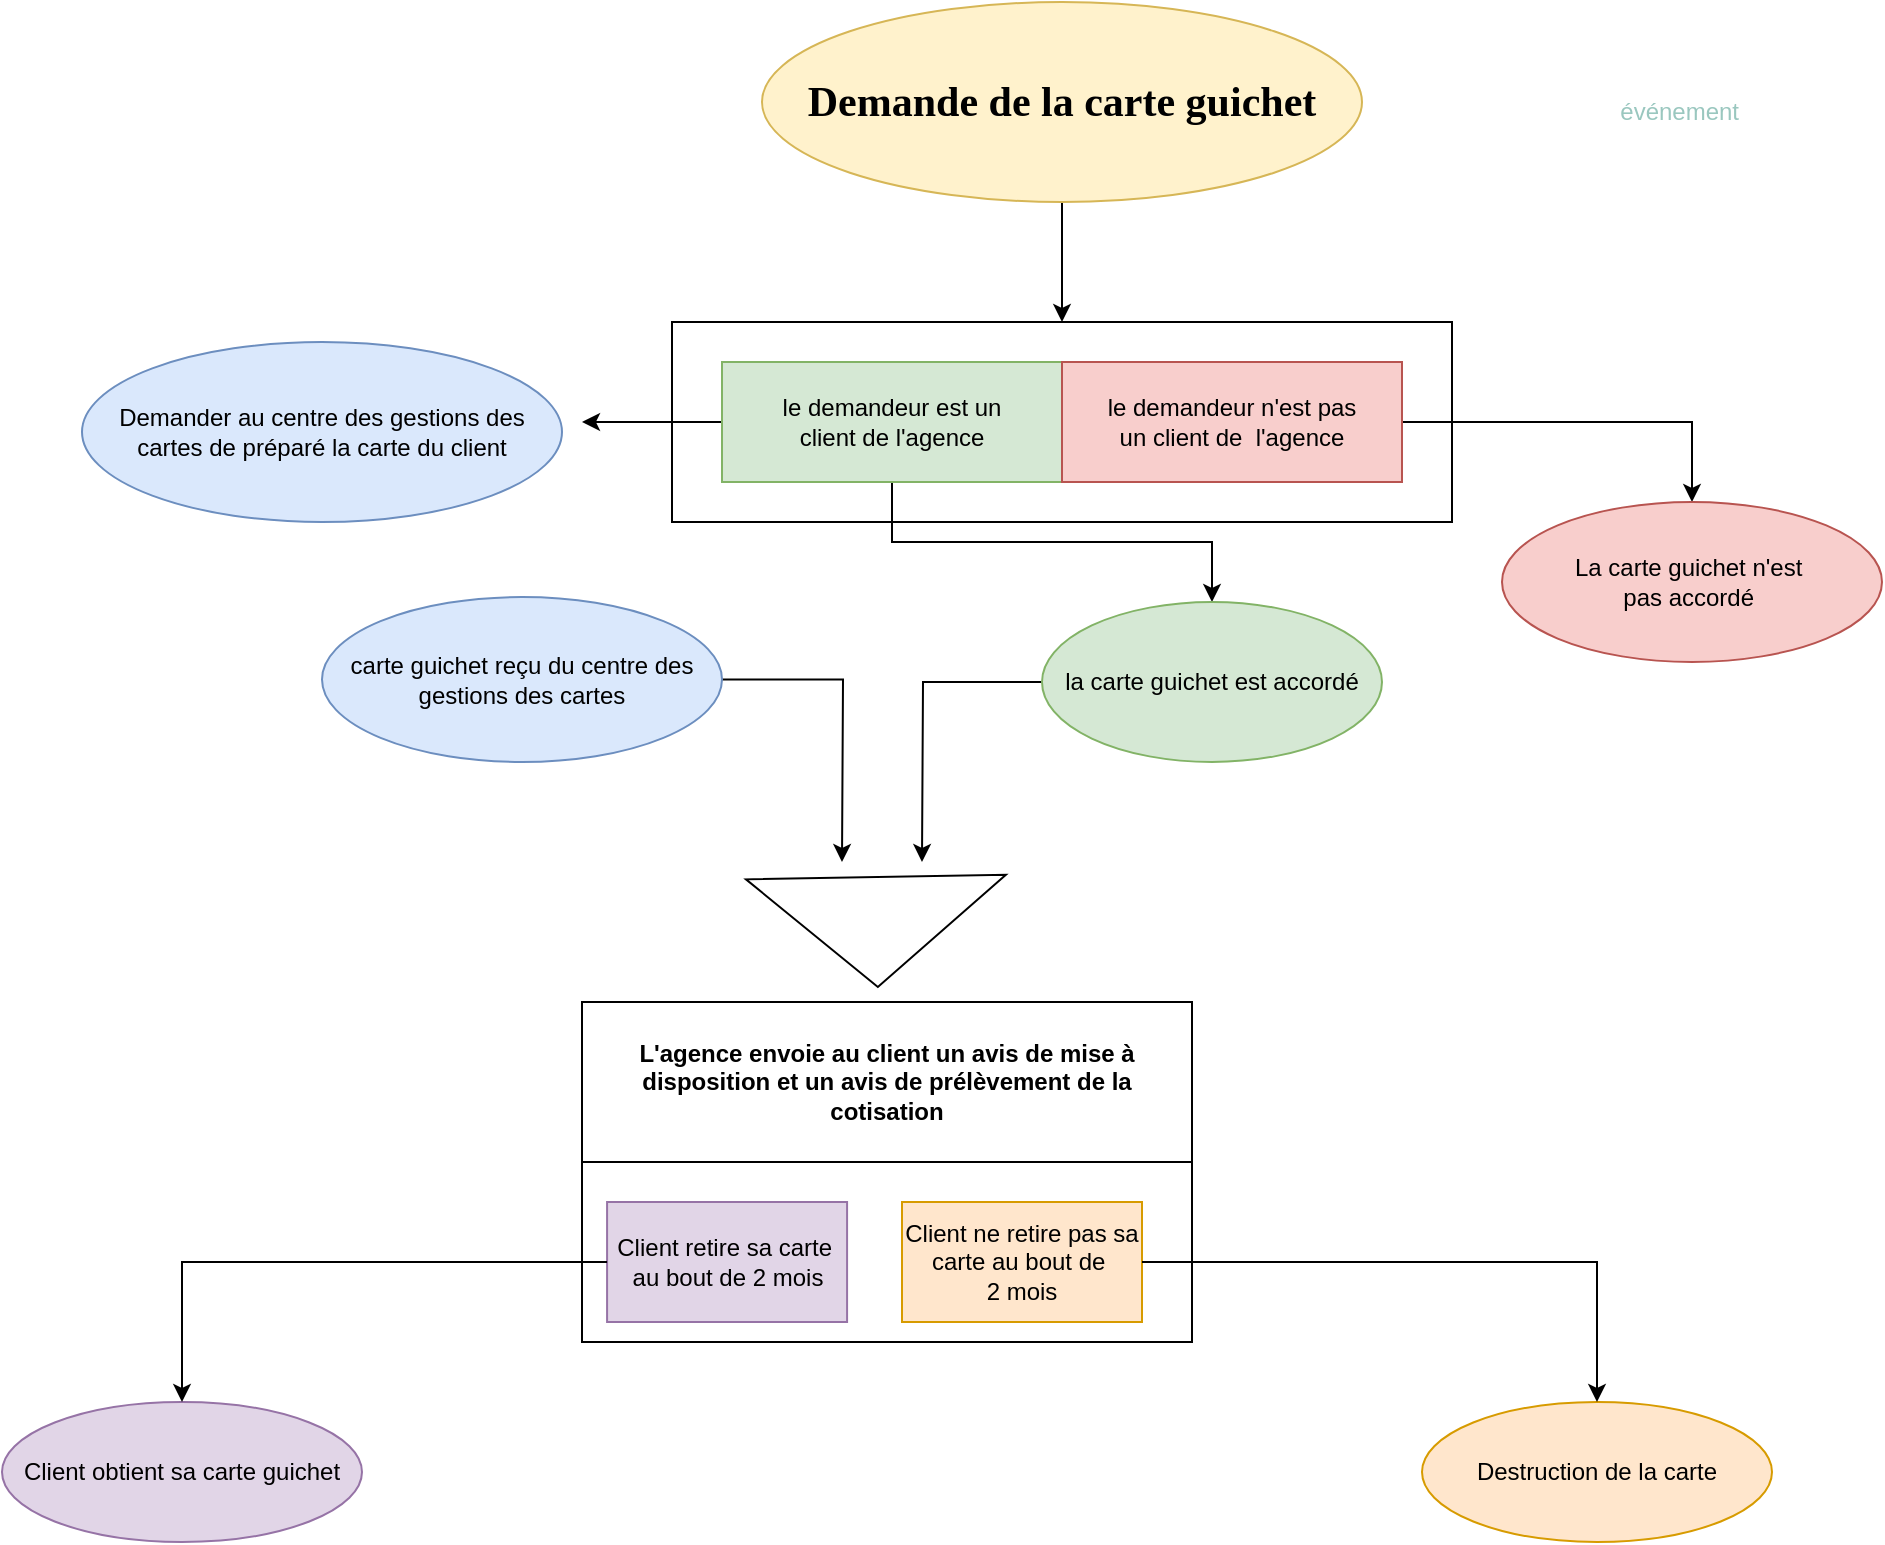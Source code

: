 <mxfile version="24.7.17">
  <diagram name="Page-1" id="dI9v0kb1tNZPXvuik4Yu">
    <mxGraphModel dx="1948" dy="626" grid="1" gridSize="10" guides="1" tooltips="1" connect="1" arrows="1" fold="1" page="1" pageScale="1" pageWidth="827" pageHeight="1169" math="0" shadow="0">
      <root>
        <mxCell id="0" />
        <mxCell id="1" parent="0" />
        <mxCell id="C8IUFo6uYzEw7o_-S4zf-7" style="edgeStyle=orthogonalEdgeStyle;rounded=0;orthogonalLoop=1;jettySize=auto;html=1;entryX=0.5;entryY=0;entryDx=0;entryDy=0;" edge="1" parent="1" source="C8IUFo6uYzEw7o_-S4zf-1" target="C8IUFo6uYzEw7o_-S4zf-3">
          <mxGeometry relative="1" as="geometry" />
        </mxCell>
        <mxCell id="C8IUFo6uYzEw7o_-S4zf-1" value="&lt;b&gt;&lt;font style=&quot;font-size: 21px;&quot; face=&quot;Times New Roman&quot;&gt;Demande de la carte guichet&lt;/font&gt;&lt;/b&gt;" style="ellipse;whiteSpace=wrap;html=1;fillColor=#fff2cc;strokeColor=#d6b656;" vertex="1" parent="1">
          <mxGeometry x="250" y="20" width="300" height="100" as="geometry" />
        </mxCell>
        <mxCell id="C8IUFo6uYzEw7o_-S4zf-2" value="&lt;font color=&quot;#9ac7bf&quot;&gt;événement&amp;nbsp;&lt;/font&gt;" style="text;html=1;align=center;verticalAlign=middle;resizable=0;points=[];autosize=1;strokeColor=none;fillColor=none;" vertex="1" parent="1">
          <mxGeometry x="665" y="60" width="90" height="30" as="geometry" />
        </mxCell>
        <mxCell id="C8IUFo6uYzEw7o_-S4zf-3" value="" style="rounded=0;whiteSpace=wrap;html=1;" vertex="1" parent="1">
          <mxGeometry x="205" y="180" width="390" height="100" as="geometry" />
        </mxCell>
        <mxCell id="C8IUFo6uYzEw7o_-S4zf-12" style="edgeStyle=orthogonalEdgeStyle;rounded=0;orthogonalLoop=1;jettySize=auto;html=1;entryX=0.5;entryY=0;entryDx=0;entryDy=0;" edge="1" parent="1" source="C8IUFo6uYzEw7o_-S4zf-5" target="C8IUFo6uYzEw7o_-S4zf-11">
          <mxGeometry relative="1" as="geometry">
            <mxPoint x="195" y="340" as="targetPoint" />
          </mxGeometry>
        </mxCell>
        <mxCell id="C8IUFo6uYzEw7o_-S4zf-16" style="edgeStyle=orthogonalEdgeStyle;rounded=0;orthogonalLoop=1;jettySize=auto;html=1;" edge="1" parent="1" source="C8IUFo6uYzEw7o_-S4zf-5">
          <mxGeometry relative="1" as="geometry">
            <mxPoint x="160" y="230" as="targetPoint" />
          </mxGeometry>
        </mxCell>
        <mxCell id="C8IUFo6uYzEw7o_-S4zf-5" value="le demandeur est un&lt;div&gt;client de l&#39;agence&lt;/div&gt;" style="rounded=0;whiteSpace=wrap;html=1;fillColor=#d5e8d4;strokeColor=#82b366;" vertex="1" parent="1">
          <mxGeometry x="230" y="200" width="170" height="60" as="geometry" />
        </mxCell>
        <mxCell id="C8IUFo6uYzEw7o_-S4zf-8" style="edgeStyle=orthogonalEdgeStyle;rounded=0;orthogonalLoop=1;jettySize=auto;html=1;" edge="1" parent="1" source="C8IUFo6uYzEw7o_-S4zf-6" target="C8IUFo6uYzEw7o_-S4zf-9">
          <mxGeometry relative="1" as="geometry">
            <mxPoint x="720" y="280" as="targetPoint" />
          </mxGeometry>
        </mxCell>
        <mxCell id="C8IUFo6uYzEw7o_-S4zf-6" value="le demandeur n&#39;est pas un&amp;nbsp;&lt;span style=&quot;background-color: initial;&quot;&gt;client de&amp;nbsp; l&#39;agence&lt;/span&gt;" style="rounded=0;whiteSpace=wrap;html=1;fillColor=#f8cecc;strokeColor=#b85450;" vertex="1" parent="1">
          <mxGeometry x="400" y="200" width="170" height="60" as="geometry" />
        </mxCell>
        <mxCell id="C8IUFo6uYzEw7o_-S4zf-9" value="La carte guichet n&#39;est&amp;nbsp;&lt;div&gt;pas accordé&amp;nbsp;&lt;/div&gt;" style="ellipse;whiteSpace=wrap;html=1;fillColor=#f8cecc;strokeColor=#b85450;" vertex="1" parent="1">
          <mxGeometry x="620" y="270" width="190" height="80" as="geometry" />
        </mxCell>
        <mxCell id="C8IUFo6uYzEw7o_-S4zf-20" style="edgeStyle=orthogonalEdgeStyle;rounded=0;orthogonalLoop=1;jettySize=auto;html=1;" edge="1" parent="1" source="C8IUFo6uYzEw7o_-S4zf-11">
          <mxGeometry relative="1" as="geometry">
            <mxPoint x="330" y="450" as="targetPoint" />
          </mxGeometry>
        </mxCell>
        <mxCell id="C8IUFo6uYzEw7o_-S4zf-11" value="la carte guichet est accordé" style="ellipse;whiteSpace=wrap;html=1;fillColor=#d5e8d4;strokeColor=#82b366;" vertex="1" parent="1">
          <mxGeometry x="390" y="320" width="170" height="80" as="geometry" />
        </mxCell>
        <mxCell id="C8IUFo6uYzEw7o_-S4zf-19" style="edgeStyle=orthogonalEdgeStyle;rounded=0;orthogonalLoop=1;jettySize=auto;html=1;" edge="1" parent="1" source="C8IUFo6uYzEw7o_-S4zf-13">
          <mxGeometry relative="1" as="geometry">
            <mxPoint x="290" y="450" as="targetPoint" />
          </mxGeometry>
        </mxCell>
        <mxCell id="C8IUFo6uYzEw7o_-S4zf-13" value="carte guichet reçu du centre des gestions des cartes" style="ellipse;whiteSpace=wrap;html=1;fillColor=#dae8fc;strokeColor=#6c8ebf;" vertex="1" parent="1">
          <mxGeometry x="30" y="317.5" width="200" height="82.5" as="geometry" />
        </mxCell>
        <mxCell id="C8IUFo6uYzEw7o_-S4zf-14" value="Demander au centre des gestions des cartes de préparé la carte du client" style="ellipse;whiteSpace=wrap;html=1;fillColor=#dae8fc;strokeColor=#6c8ebf;" vertex="1" parent="1">
          <mxGeometry x="-90" y="190" width="240" height="90" as="geometry" />
        </mxCell>
        <mxCell id="C8IUFo6uYzEw7o_-S4zf-17" value="" style="triangle;whiteSpace=wrap;html=1;rotation=89;" vertex="1" parent="1">
          <mxGeometry x="280" y="420" width="54.91" height="130" as="geometry" />
        </mxCell>
        <mxCell id="C8IUFo6uYzEw7o_-S4zf-22" value="L&#39;agence envoie au client&amp;nbsp;un avis de mise à disposition et un avis de prélèvement de la cotisation" style="swimlane;whiteSpace=wrap;html=1;startSize=80;" vertex="1" parent="1">
          <mxGeometry x="160" y="520" width="305" height="170" as="geometry" />
        </mxCell>
        <mxCell id="C8IUFo6uYzEw7o_-S4zf-23" value="Client retire sa carte&amp;nbsp;&lt;div&gt;au bout de 2 mois&lt;/div&gt;" style="rounded=0;whiteSpace=wrap;html=1;fillColor=#e1d5e7;strokeColor=#9673a6;" vertex="1" parent="C8IUFo6uYzEw7o_-S4zf-22">
          <mxGeometry x="12.54" y="100" width="120" height="60" as="geometry" />
        </mxCell>
        <mxCell id="C8IUFo6uYzEw7o_-S4zf-26" value="Client ne retire pas sa carte au bout de&amp;nbsp;&lt;div&gt;2 mois&lt;/div&gt;" style="rounded=0;whiteSpace=wrap;html=1;fillColor=#ffe6cc;strokeColor=#d79b00;" vertex="1" parent="C8IUFo6uYzEw7o_-S4zf-22">
          <mxGeometry x="160.0" y="100" width="120" height="60" as="geometry" />
        </mxCell>
        <mxCell id="C8IUFo6uYzEw7o_-S4zf-27" value="Destruction de la carte" style="ellipse;whiteSpace=wrap;html=1;fillColor=#ffe6cc;strokeColor=#d79b00;" vertex="1" parent="1">
          <mxGeometry x="580" y="720" width="175" height="70" as="geometry" />
        </mxCell>
        <mxCell id="C8IUFo6uYzEw7o_-S4zf-28" style="edgeStyle=orthogonalEdgeStyle;rounded=0;orthogonalLoop=1;jettySize=auto;html=1;entryX=0.5;entryY=0;entryDx=0;entryDy=0;" edge="1" parent="1" source="C8IUFo6uYzEw7o_-S4zf-26" target="C8IUFo6uYzEw7o_-S4zf-27">
          <mxGeometry relative="1" as="geometry" />
        </mxCell>
        <mxCell id="C8IUFo6uYzEw7o_-S4zf-29" value="Client obtient sa carte guichet" style="ellipse;whiteSpace=wrap;html=1;fillColor=#e1d5e7;strokeColor=#9673a6;" vertex="1" parent="1">
          <mxGeometry x="-130" y="720" width="180" height="70" as="geometry" />
        </mxCell>
        <mxCell id="C8IUFo6uYzEw7o_-S4zf-30" style="edgeStyle=orthogonalEdgeStyle;rounded=0;orthogonalLoop=1;jettySize=auto;html=1;entryX=0.5;entryY=0;entryDx=0;entryDy=0;" edge="1" parent="1" source="C8IUFo6uYzEw7o_-S4zf-23" target="C8IUFo6uYzEw7o_-S4zf-29">
          <mxGeometry relative="1" as="geometry" />
        </mxCell>
      </root>
    </mxGraphModel>
  </diagram>
</mxfile>
